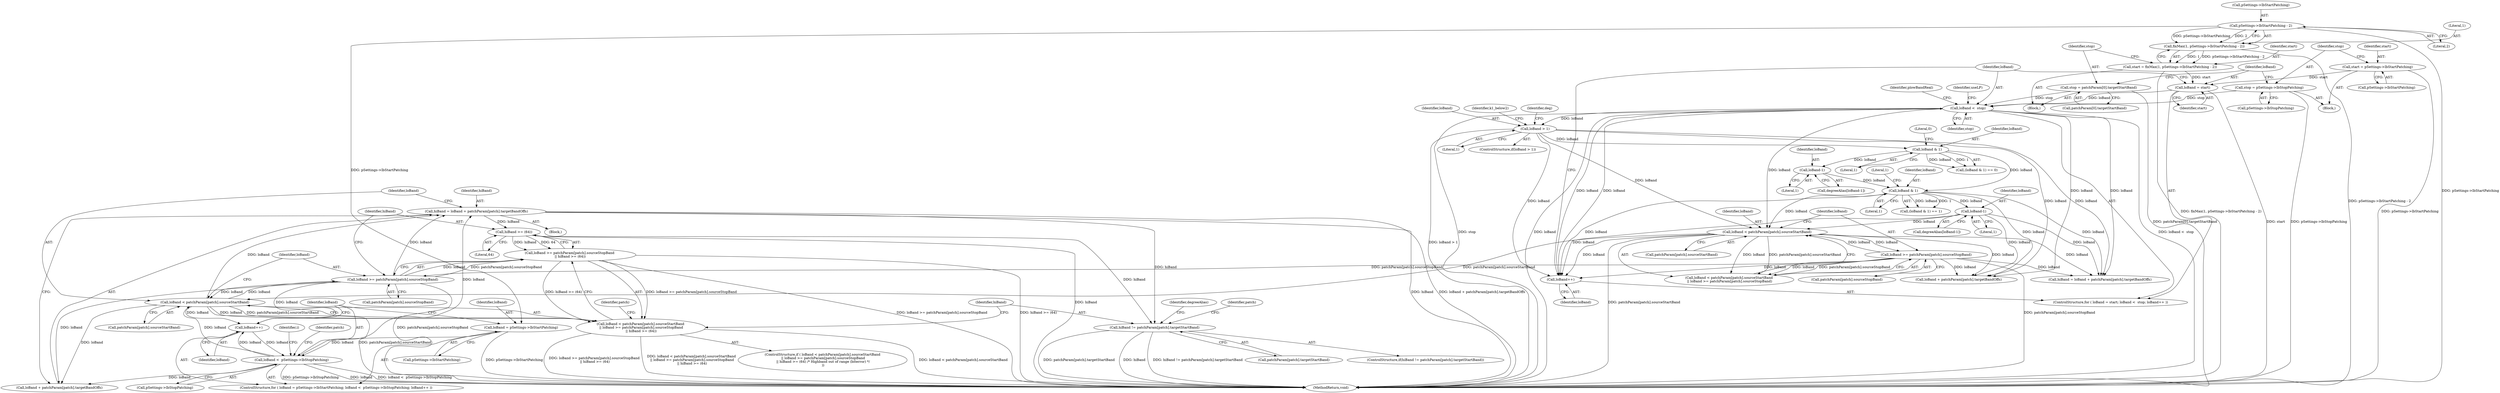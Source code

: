 digraph "0_Android_8e3be529372892e20ccf196809bc73276c822189@integer" {
"1001951" [label="(Call,hiBand = loBand + patchParam[patch].targetBandOffs)"];
"1001970" [label="(Call,loBand >= patchParam[patch].sourceStopBand)"];
"1001962" [label="(Call,loBand < patchParam[patch].sourceStartBand)"];
"1001932" [label="(Call,loBand <  pSettings->lbStopPatching)"];
"1001927" [label="(Call,loBand = pSettings->lbStartPatching)"];
"1000405" [label="(Call,pSettings->lbStartPatching - 2)"];
"1001937" [label="(Call,loBand++)"];
"1001622" [label="(Call,loBand < patchParam[patch].sourceStartBand)"];
"1001475" [label="(Call,loBand > 1)"];
"1000421" [label="(Call,loBand <  stop)"];
"1000424" [label="(Call,loBand++)"];
"1001578" [label="(Call,loBand-1)"];
"1001547" [label="(Call,loBand & 1)"];
"1001528" [label="(Call,loBand-1)"];
"1001497" [label="(Call,loBand & 1)"];
"1001629" [label="(Call,loBand >= patchParam[patch].sourceStopBand)"];
"1000418" [label="(Call,loBand = start)"];
"1000401" [label="(Call,start = fixMax(1, pSettings->lbStartPatching - 2))"];
"1000403" [label="(Call,fixMax(1, pSettings->lbStartPatching - 2))"];
"1000389" [label="(Call,start = pSettings->lbStartPatching)"];
"1000410" [label="(Call,stop = patchParam[0].targetStartBand)"];
"1000394" [label="(Call,stop = pSettings->lbStopPatching)"];
"1001977" [label="(Call,hiBand >= (64))"];
"1001969" [label="(Call,loBand >= patchParam[patch].sourceStopBand\n || hiBand >= (64))"];
"1001961" [label="(Call,loBand < patchParam[patch].sourceStartBand\n || loBand >= patchParam[patch].sourceStopBand\n || hiBand >= (64))"];
"1001985" [label="(Call,hiBand != patchParam[patch].targetStartBand)"];
"1001987" [label="(Call,patchParam[patch].targetStartBand)"];
"1000410" [label="(Call,stop = patchParam[0].targetStartBand)"];
"1001971" [label="(Identifier,loBand)"];
"1001951" [label="(Call,hiBand = loBand + patchParam[patch].targetBandOffs)"];
"1000421" [label="(Call,loBand <  stop)"];
"1001969" [label="(Call,loBand >= patchParam[patch].sourceStopBand\n || hiBand >= (64))"];
"1001629" [label="(Call,loBand >= patchParam[patch].sourceStopBand)"];
"1000425" [label="(Identifier,loBand)"];
"1001934" [label="(Call,pSettings->lbStopPatching)"];
"1001526" [label="(Call,degreeAlias[loBand-1])"];
"1001949" [label="(Block,)"];
"1001994" [label="(Identifier,degreeAlias)"];
"1001986" [label="(Identifier,hiBand)"];
"1002003" [label="(Identifier,i)"];
"1002000" [label="(Identifier,patch)"];
"1001546" [label="(Call,(loBand & 1) == 1)"];
"1000406" [label="(Call,pSettings->lbStartPatching)"];
"1001961" [label="(Call,loBand < patchParam[patch].sourceStartBand\n || loBand >= patchParam[patch].sourceStopBand\n || hiBand >= (64))"];
"1000391" [label="(Call,pSettings->lbStartPatching)"];
"1001932" [label="(Call,loBand <  pSettings->lbStopPatching)"];
"1001580" [label="(Literal,1)"];
"1001985" [label="(Call,hiBand != patchParam[patch].targetStartBand)"];
"1001970" [label="(Call,loBand >= patchParam[patch].sourceStopBand)"];
"1000390" [label="(Identifier,start)"];
"1001984" [label="(ControlStructure,if(hiBand != patchParam[patch].targetStartBand))"];
"1000412" [label="(Call,patchParam[0].targetStartBand)"];
"1001500" [label="(Literal,0)"];
"1000388" [label="(Block,)"];
"1001962" [label="(Call,loBand < patchParam[patch].sourceStartBand)"];
"1000404" [label="(Literal,1)"];
"1001475" [label="(Call,loBand > 1)"];
"1000419" [label="(Identifier,loBand)"];
"1001481" [label="(Identifier,deg)"];
"1001549" [label="(Literal,1)"];
"1001624" [label="(Call,patchParam[patch].sourceStartBand)"];
"1001548" [label="(Identifier,loBand)"];
"1000395" [label="(Identifier,stop)"];
"1001477" [label="(Literal,1)"];
"1000417" [label="(ControlStructure,for ( loBand = start; loBand <  stop; loBand++ ))"];
"1000394" [label="(Call,stop = pSettings->lbStopPatching)"];
"1001547" [label="(Call,loBand & 1)"];
"1001623" [label="(Identifier,loBand)"];
"1000401" [label="(Call,start = fixMax(1, pSettings->lbStartPatching - 2))"];
"1000402" [label="(Identifier,start)"];
"1000430" [label="(Identifier,plowBandReal)"];
"1000423" [label="(Identifier,stop)"];
"1000411" [label="(Identifier,stop)"];
"1001928" [label="(Identifier,loBand)"];
"1000400" [label="(Block,)"];
"1001927" [label="(Call,loBand = pSettings->lbStartPatching)"];
"1001929" [label="(Call,pSettings->lbStartPatching)"];
"1001529" [label="(Identifier,loBand)"];
"1001963" [label="(Identifier,loBand)"];
"1001621" [label="(Call,loBand < patchParam[patch].sourceStartBand\n || loBand >= patchParam[patch].sourceStopBand)"];
"1001497" [label="(Call,loBand & 1)"];
"1001579" [label="(Identifier,loBand)"];
"1001941" [label="(Identifier,patch)"];
"1001550" [label="(Literal,1)"];
"1001938" [label="(Identifier,loBand)"];
"1001933" [label="(Identifier,loBand)"];
"1001977" [label="(Call,hiBand >= (64))"];
"1000396" [label="(Call,pSettings->lbStopPatching)"];
"1001476" [label="(Identifier,loBand)"];
"1001622" [label="(Call,loBand < patchParam[patch].sourceStartBand)"];
"1001937" [label="(Call,loBand++)"];
"1001960" [label="(ControlStructure,if ( loBand < patchParam[patch].sourceStartBand\n || loBand >= patchParam[patch].sourceStopBand\n || hiBand >= (64) /* Highband out of range (biterror) */\n ))"];
"1001578" [label="(Call,loBand-1)"];
"1001613" [label="(Call,loBand + patchParam[patch].targetBandOffs)"];
"1001498" [label="(Identifier,loBand)"];
"1001528" [label="(Call,loBand-1)"];
"1001982" [label="(Identifier,patch)"];
"1001964" [label="(Call,patchParam[patch].sourceStartBand)"];
"1001499" [label="(Literal,1)"];
"1001576" [label="(Call,degreeAlias[loBand-1])"];
"1001924" [label="(Identifier,useLP)"];
"1001926" [label="(ControlStructure,for ( loBand = pSettings->lbStartPatching; loBand <  pSettings->lbStopPatching; loBand++ ))"];
"1001978" [label="(Identifier,hiBand)"];
"1000422" [label="(Identifier,loBand)"];
"1001952" [label="(Identifier,hiBand)"];
"1001630" [label="(Identifier,loBand)"];
"1001611" [label="(Call,hiBand = loBand + patchParam[patch].targetBandOffs)"];
"1000403" [label="(Call,fixMax(1, pSettings->lbStartPatching - 2))"];
"1000420" [label="(Identifier,start)"];
"1001979" [label="(Literal,64)"];
"1000418" [label="(Call,loBand = start)"];
"1001595" [label="(Identifier,k1_below2)"];
"1001496" [label="(Call,(loBand & 1) == 0)"];
"1001530" [label="(Literal,1)"];
"1000409" [label="(Literal,2)"];
"1002027" [label="(MethodReturn,void)"];
"1000405" [label="(Call,pSettings->lbStartPatching - 2)"];
"1001474" [label="(ControlStructure,if(loBand > 1))"];
"1001972" [label="(Call,patchParam[patch].sourceStopBand)"];
"1001953" [label="(Call,loBand + patchParam[patch].targetBandOffs)"];
"1000424" [label="(Call,loBand++)"];
"1000389" [label="(Call,start = pSettings->lbStartPatching)"];
"1001631" [label="(Call,patchParam[patch].sourceStopBand)"];
"1001951" -> "1001949"  [label="AST: "];
"1001951" -> "1001953"  [label="CFG: "];
"1001952" -> "1001951"  [label="AST: "];
"1001953" -> "1001951"  [label="AST: "];
"1001963" -> "1001951"  [label="CFG: "];
"1001951" -> "1002027"  [label="DDG: hiBand"];
"1001951" -> "1002027"  [label="DDG: loBand + patchParam[patch].targetBandOffs"];
"1001970" -> "1001951"  [label="DDG: loBand"];
"1001962" -> "1001951"  [label="DDG: loBand"];
"1001932" -> "1001951"  [label="DDG: loBand"];
"1001951" -> "1001977"  [label="DDG: hiBand"];
"1001951" -> "1001985"  [label="DDG: hiBand"];
"1001970" -> "1001969"  [label="AST: "];
"1001970" -> "1001972"  [label="CFG: "];
"1001971" -> "1001970"  [label="AST: "];
"1001972" -> "1001970"  [label="AST: "];
"1001978" -> "1001970"  [label="CFG: "];
"1001969" -> "1001970"  [label="CFG: "];
"1001970" -> "1002027"  [label="DDG: patchParam[patch].sourceStopBand"];
"1001970" -> "1001937"  [label="DDG: loBand"];
"1001970" -> "1001953"  [label="DDG: loBand"];
"1001970" -> "1001962"  [label="DDG: loBand"];
"1001970" -> "1001969"  [label="DDG: loBand"];
"1001970" -> "1001969"  [label="DDG: patchParam[patch].sourceStopBand"];
"1001962" -> "1001970"  [label="DDG: loBand"];
"1001629" -> "1001970"  [label="DDG: patchParam[patch].sourceStopBand"];
"1001962" -> "1001961"  [label="AST: "];
"1001962" -> "1001964"  [label="CFG: "];
"1001963" -> "1001962"  [label="AST: "];
"1001964" -> "1001962"  [label="AST: "];
"1001971" -> "1001962"  [label="CFG: "];
"1001961" -> "1001962"  [label="CFG: "];
"1001962" -> "1002027"  [label="DDG: patchParam[patch].sourceStartBand"];
"1001962" -> "1001937"  [label="DDG: loBand"];
"1001962" -> "1001953"  [label="DDG: loBand"];
"1001962" -> "1001961"  [label="DDG: loBand"];
"1001962" -> "1001961"  [label="DDG: patchParam[patch].sourceStartBand"];
"1001932" -> "1001962"  [label="DDG: loBand"];
"1001622" -> "1001962"  [label="DDG: patchParam[patch].sourceStartBand"];
"1001932" -> "1001926"  [label="AST: "];
"1001932" -> "1001934"  [label="CFG: "];
"1001933" -> "1001932"  [label="AST: "];
"1001934" -> "1001932"  [label="AST: "];
"1001941" -> "1001932"  [label="CFG: "];
"1002003" -> "1001932"  [label="CFG: "];
"1001932" -> "1002027"  [label="DDG: pSettings->lbStopPatching"];
"1001932" -> "1002027"  [label="DDG: loBand"];
"1001932" -> "1002027"  [label="DDG: loBand <  pSettings->lbStopPatching"];
"1001927" -> "1001932"  [label="DDG: loBand"];
"1001937" -> "1001932"  [label="DDG: loBand"];
"1001932" -> "1001937"  [label="DDG: loBand"];
"1001932" -> "1001953"  [label="DDG: loBand"];
"1001927" -> "1001926"  [label="AST: "];
"1001927" -> "1001929"  [label="CFG: "];
"1001928" -> "1001927"  [label="AST: "];
"1001929" -> "1001927"  [label="AST: "];
"1001933" -> "1001927"  [label="CFG: "];
"1001927" -> "1002027"  [label="DDG: pSettings->lbStartPatching"];
"1000405" -> "1001927"  [label="DDG: pSettings->lbStartPatching"];
"1000405" -> "1000403"  [label="AST: "];
"1000405" -> "1000409"  [label="CFG: "];
"1000406" -> "1000405"  [label="AST: "];
"1000409" -> "1000405"  [label="AST: "];
"1000403" -> "1000405"  [label="CFG: "];
"1000405" -> "1002027"  [label="DDG: pSettings->lbStartPatching"];
"1000405" -> "1000403"  [label="DDG: pSettings->lbStartPatching"];
"1000405" -> "1000403"  [label="DDG: 2"];
"1001937" -> "1001926"  [label="AST: "];
"1001937" -> "1001938"  [label="CFG: "];
"1001938" -> "1001937"  [label="AST: "];
"1001933" -> "1001937"  [label="CFG: "];
"1001622" -> "1001621"  [label="AST: "];
"1001622" -> "1001624"  [label="CFG: "];
"1001623" -> "1001622"  [label="AST: "];
"1001624" -> "1001622"  [label="AST: "];
"1001630" -> "1001622"  [label="CFG: "];
"1001621" -> "1001622"  [label="CFG: "];
"1001622" -> "1002027"  [label="DDG: patchParam[patch].sourceStartBand"];
"1001622" -> "1000424"  [label="DDG: loBand"];
"1001622" -> "1001611"  [label="DDG: loBand"];
"1001622" -> "1001613"  [label="DDG: loBand"];
"1001622" -> "1001621"  [label="DDG: loBand"];
"1001622" -> "1001621"  [label="DDG: patchParam[patch].sourceStartBand"];
"1001475" -> "1001622"  [label="DDG: loBand"];
"1001578" -> "1001622"  [label="DDG: loBand"];
"1000421" -> "1001622"  [label="DDG: loBand"];
"1001547" -> "1001622"  [label="DDG: loBand"];
"1001629" -> "1001622"  [label="DDG: loBand"];
"1001622" -> "1001629"  [label="DDG: loBand"];
"1001475" -> "1001474"  [label="AST: "];
"1001475" -> "1001477"  [label="CFG: "];
"1001476" -> "1001475"  [label="AST: "];
"1001477" -> "1001475"  [label="AST: "];
"1001481" -> "1001475"  [label="CFG: "];
"1001595" -> "1001475"  [label="CFG: "];
"1001475" -> "1002027"  [label="DDG: loBand > 1"];
"1001475" -> "1000424"  [label="DDG: loBand"];
"1000421" -> "1001475"  [label="DDG: loBand"];
"1001475" -> "1001497"  [label="DDG: loBand"];
"1001475" -> "1001611"  [label="DDG: loBand"];
"1001475" -> "1001613"  [label="DDG: loBand"];
"1000421" -> "1000417"  [label="AST: "];
"1000421" -> "1000423"  [label="CFG: "];
"1000422" -> "1000421"  [label="AST: "];
"1000423" -> "1000421"  [label="AST: "];
"1000430" -> "1000421"  [label="CFG: "];
"1001924" -> "1000421"  [label="CFG: "];
"1000421" -> "1002027"  [label="DDG: stop"];
"1000421" -> "1002027"  [label="DDG: loBand"];
"1000421" -> "1002027"  [label="DDG: loBand <  stop"];
"1000424" -> "1000421"  [label="DDG: loBand"];
"1000418" -> "1000421"  [label="DDG: loBand"];
"1000410" -> "1000421"  [label="DDG: stop"];
"1000394" -> "1000421"  [label="DDG: stop"];
"1000421" -> "1000424"  [label="DDG: loBand"];
"1000421" -> "1001611"  [label="DDG: loBand"];
"1000421" -> "1001613"  [label="DDG: loBand"];
"1000424" -> "1000417"  [label="AST: "];
"1000424" -> "1000425"  [label="CFG: "];
"1000425" -> "1000424"  [label="AST: "];
"1000422" -> "1000424"  [label="CFG: "];
"1001578" -> "1000424"  [label="DDG: loBand"];
"1001547" -> "1000424"  [label="DDG: loBand"];
"1001629" -> "1000424"  [label="DDG: loBand"];
"1001578" -> "1001576"  [label="AST: "];
"1001578" -> "1001580"  [label="CFG: "];
"1001579" -> "1001578"  [label="AST: "];
"1001580" -> "1001578"  [label="AST: "];
"1001576" -> "1001578"  [label="CFG: "];
"1001547" -> "1001578"  [label="DDG: loBand"];
"1001578" -> "1001611"  [label="DDG: loBand"];
"1001578" -> "1001613"  [label="DDG: loBand"];
"1001547" -> "1001546"  [label="AST: "];
"1001547" -> "1001549"  [label="CFG: "];
"1001548" -> "1001547"  [label="AST: "];
"1001549" -> "1001547"  [label="AST: "];
"1001550" -> "1001547"  [label="CFG: "];
"1001547" -> "1001546"  [label="DDG: loBand"];
"1001547" -> "1001546"  [label="DDG: 1"];
"1001528" -> "1001547"  [label="DDG: loBand"];
"1001497" -> "1001547"  [label="DDG: loBand"];
"1001547" -> "1001611"  [label="DDG: loBand"];
"1001547" -> "1001613"  [label="DDG: loBand"];
"1001528" -> "1001526"  [label="AST: "];
"1001528" -> "1001530"  [label="CFG: "];
"1001529" -> "1001528"  [label="AST: "];
"1001530" -> "1001528"  [label="AST: "];
"1001526" -> "1001528"  [label="CFG: "];
"1001497" -> "1001528"  [label="DDG: loBand"];
"1001497" -> "1001496"  [label="AST: "];
"1001497" -> "1001499"  [label="CFG: "];
"1001498" -> "1001497"  [label="AST: "];
"1001499" -> "1001497"  [label="AST: "];
"1001500" -> "1001497"  [label="CFG: "];
"1001497" -> "1001496"  [label="DDG: loBand"];
"1001497" -> "1001496"  [label="DDG: 1"];
"1001629" -> "1001621"  [label="AST: "];
"1001629" -> "1001631"  [label="CFG: "];
"1001630" -> "1001629"  [label="AST: "];
"1001631" -> "1001629"  [label="AST: "];
"1001621" -> "1001629"  [label="CFG: "];
"1001629" -> "1002027"  [label="DDG: patchParam[patch].sourceStopBand"];
"1001629" -> "1001611"  [label="DDG: loBand"];
"1001629" -> "1001613"  [label="DDG: loBand"];
"1001629" -> "1001621"  [label="DDG: loBand"];
"1001629" -> "1001621"  [label="DDG: patchParam[patch].sourceStopBand"];
"1000418" -> "1000417"  [label="AST: "];
"1000418" -> "1000420"  [label="CFG: "];
"1000419" -> "1000418"  [label="AST: "];
"1000420" -> "1000418"  [label="AST: "];
"1000422" -> "1000418"  [label="CFG: "];
"1000418" -> "1002027"  [label="DDG: start"];
"1000401" -> "1000418"  [label="DDG: start"];
"1000389" -> "1000418"  [label="DDG: start"];
"1000401" -> "1000400"  [label="AST: "];
"1000401" -> "1000403"  [label="CFG: "];
"1000402" -> "1000401"  [label="AST: "];
"1000403" -> "1000401"  [label="AST: "];
"1000411" -> "1000401"  [label="CFG: "];
"1000401" -> "1002027"  [label="DDG: fixMax(1, pSettings->lbStartPatching - 2)"];
"1000403" -> "1000401"  [label="DDG: 1"];
"1000403" -> "1000401"  [label="DDG: pSettings->lbStartPatching - 2"];
"1000404" -> "1000403"  [label="AST: "];
"1000403" -> "1002027"  [label="DDG: pSettings->lbStartPatching - 2"];
"1000389" -> "1000388"  [label="AST: "];
"1000389" -> "1000391"  [label="CFG: "];
"1000390" -> "1000389"  [label="AST: "];
"1000391" -> "1000389"  [label="AST: "];
"1000395" -> "1000389"  [label="CFG: "];
"1000389" -> "1002027"  [label="DDG: pSettings->lbStartPatching"];
"1000410" -> "1000400"  [label="AST: "];
"1000410" -> "1000412"  [label="CFG: "];
"1000411" -> "1000410"  [label="AST: "];
"1000412" -> "1000410"  [label="AST: "];
"1000419" -> "1000410"  [label="CFG: "];
"1000410" -> "1002027"  [label="DDG: patchParam[0].targetStartBand"];
"1000394" -> "1000388"  [label="AST: "];
"1000394" -> "1000396"  [label="CFG: "];
"1000395" -> "1000394"  [label="AST: "];
"1000396" -> "1000394"  [label="AST: "];
"1000419" -> "1000394"  [label="CFG: "];
"1000394" -> "1002027"  [label="DDG: pSettings->lbStopPatching"];
"1001977" -> "1001969"  [label="AST: "];
"1001977" -> "1001979"  [label="CFG: "];
"1001978" -> "1001977"  [label="AST: "];
"1001979" -> "1001977"  [label="AST: "];
"1001969" -> "1001977"  [label="CFG: "];
"1001977" -> "1002027"  [label="DDG: hiBand"];
"1001977" -> "1001969"  [label="DDG: hiBand"];
"1001977" -> "1001969"  [label="DDG: 64"];
"1001977" -> "1001985"  [label="DDG: hiBand"];
"1001969" -> "1001961"  [label="AST: "];
"1001961" -> "1001969"  [label="CFG: "];
"1001969" -> "1002027"  [label="DDG: loBand >= patchParam[patch].sourceStopBand"];
"1001969" -> "1002027"  [label="DDG: hiBand >= (64)"];
"1001969" -> "1001961"  [label="DDG: loBand >= patchParam[patch].sourceStopBand"];
"1001969" -> "1001961"  [label="DDG: hiBand >= (64)"];
"1001961" -> "1001960"  [label="AST: "];
"1001982" -> "1001961"  [label="CFG: "];
"1001986" -> "1001961"  [label="CFG: "];
"1001961" -> "1002027"  [label="DDG: loBand < patchParam[patch].sourceStartBand"];
"1001961" -> "1002027"  [label="DDG: loBand >= patchParam[patch].sourceStopBand\n || hiBand >= (64)"];
"1001961" -> "1002027"  [label="DDG: loBand < patchParam[patch].sourceStartBand\n || loBand >= patchParam[patch].sourceStopBand\n || hiBand >= (64)"];
"1001985" -> "1001984"  [label="AST: "];
"1001985" -> "1001987"  [label="CFG: "];
"1001986" -> "1001985"  [label="AST: "];
"1001987" -> "1001985"  [label="AST: "];
"1001994" -> "1001985"  [label="CFG: "];
"1002000" -> "1001985"  [label="CFG: "];
"1001985" -> "1002027"  [label="DDG: patchParam[patch].targetStartBand"];
"1001985" -> "1002027"  [label="DDG: hiBand"];
"1001985" -> "1002027"  [label="DDG: hiBand != patchParam[patch].targetStartBand"];
}
